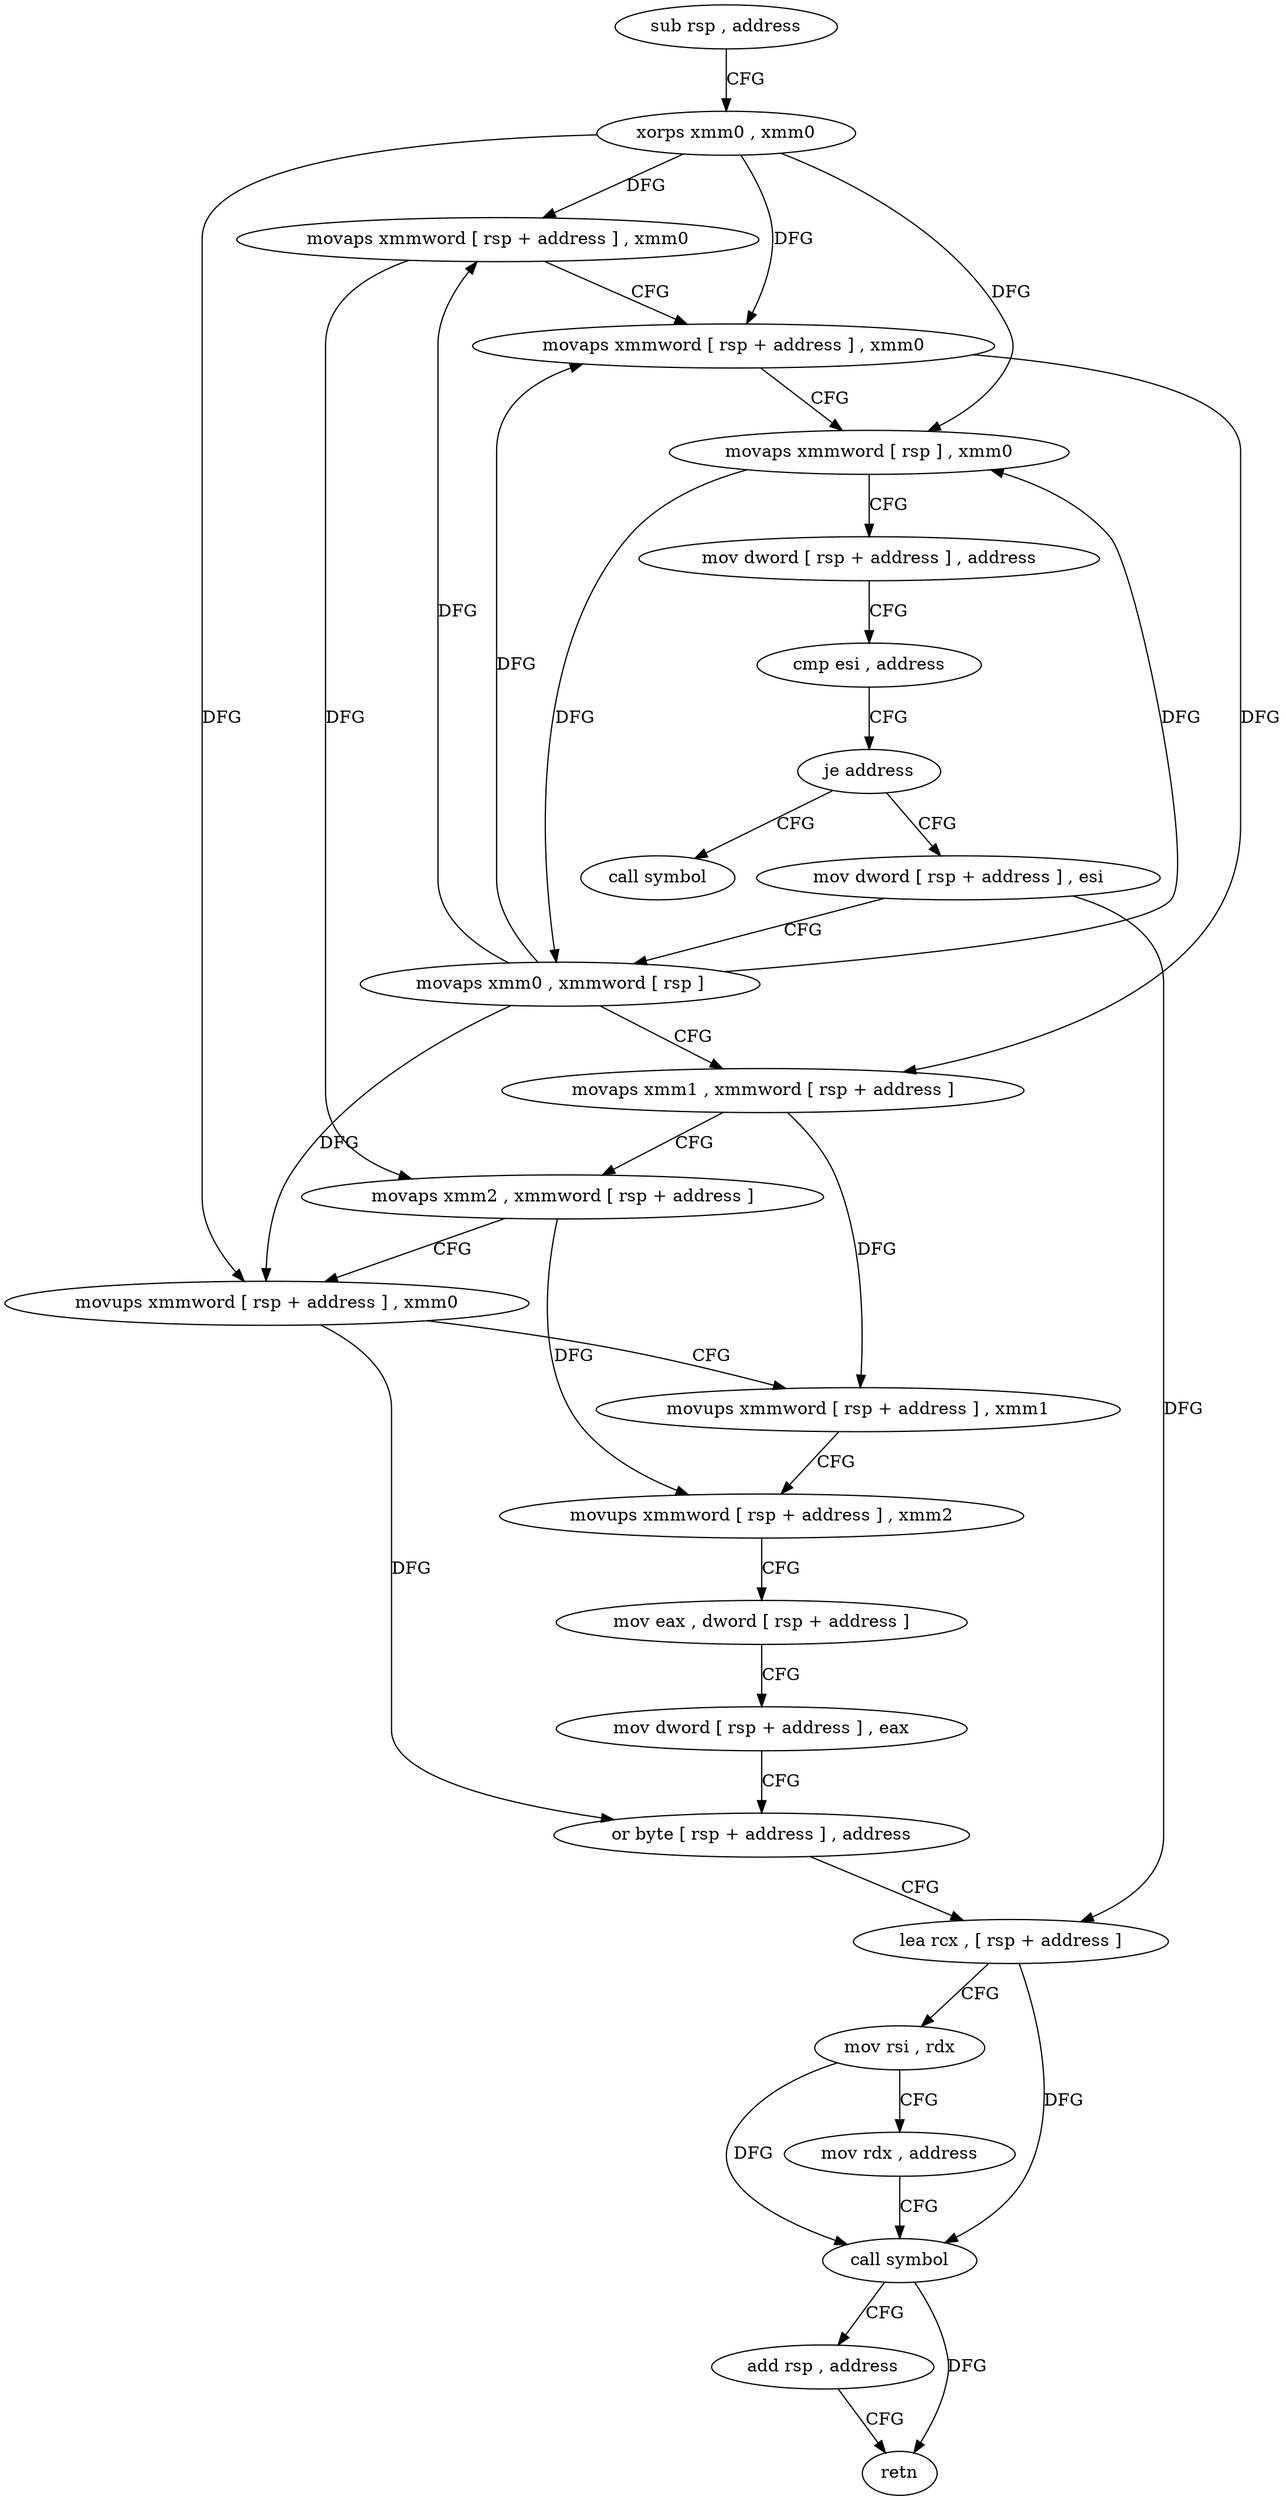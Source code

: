 digraph "func" {
"4310496" [label = "sub rsp , address" ]
"4310500" [label = "xorps xmm0 , xmm0" ]
"4310503" [label = "movaps xmmword [ rsp + address ] , xmm0" ]
"4310508" [label = "movaps xmmword [ rsp + address ] , xmm0" ]
"4310513" [label = "movaps xmmword [ rsp ] , xmm0" ]
"4310517" [label = "mov dword [ rsp + address ] , address" ]
"4310525" [label = "cmp esi , address" ]
"4310528" [label = "je address" ]
"4310601" [label = "call symbol" ]
"4310530" [label = "mov dword [ rsp + address ] , esi" ]
"4310534" [label = "movaps xmm0 , xmmword [ rsp ]" ]
"4310538" [label = "movaps xmm1 , xmmword [ rsp + address ]" ]
"4310543" [label = "movaps xmm2 , xmmword [ rsp + address ]" ]
"4310548" [label = "movups xmmword [ rsp + address ] , xmm0" ]
"4310553" [label = "movups xmmword [ rsp + address ] , xmm1" ]
"4310558" [label = "movups xmmword [ rsp + address ] , xmm2" ]
"4310563" [label = "mov eax , dword [ rsp + address ]" ]
"4310567" [label = "mov dword [ rsp + address ] , eax" ]
"4310571" [label = "or byte [ rsp + address ] , address" ]
"4310576" [label = "lea rcx , [ rsp + address ]" ]
"4310581" [label = "mov rsi , rdx" ]
"4310584" [label = "mov rdx , address" ]
"4310591" [label = "call symbol" ]
"4310596" [label = "add rsp , address" ]
"4310600" [label = "retn" ]
"4310496" -> "4310500" [ label = "CFG" ]
"4310500" -> "4310503" [ label = "DFG" ]
"4310500" -> "4310508" [ label = "DFG" ]
"4310500" -> "4310513" [ label = "DFG" ]
"4310500" -> "4310548" [ label = "DFG" ]
"4310503" -> "4310508" [ label = "CFG" ]
"4310503" -> "4310543" [ label = "DFG" ]
"4310508" -> "4310513" [ label = "CFG" ]
"4310508" -> "4310538" [ label = "DFG" ]
"4310513" -> "4310517" [ label = "CFG" ]
"4310513" -> "4310534" [ label = "DFG" ]
"4310517" -> "4310525" [ label = "CFG" ]
"4310525" -> "4310528" [ label = "CFG" ]
"4310528" -> "4310601" [ label = "CFG" ]
"4310528" -> "4310530" [ label = "CFG" ]
"4310530" -> "4310534" [ label = "CFG" ]
"4310530" -> "4310576" [ label = "DFG" ]
"4310534" -> "4310538" [ label = "CFG" ]
"4310534" -> "4310503" [ label = "DFG" ]
"4310534" -> "4310508" [ label = "DFG" ]
"4310534" -> "4310513" [ label = "DFG" ]
"4310534" -> "4310548" [ label = "DFG" ]
"4310538" -> "4310543" [ label = "CFG" ]
"4310538" -> "4310553" [ label = "DFG" ]
"4310543" -> "4310548" [ label = "CFG" ]
"4310543" -> "4310558" [ label = "DFG" ]
"4310548" -> "4310553" [ label = "CFG" ]
"4310548" -> "4310571" [ label = "DFG" ]
"4310553" -> "4310558" [ label = "CFG" ]
"4310558" -> "4310563" [ label = "CFG" ]
"4310563" -> "4310567" [ label = "CFG" ]
"4310567" -> "4310571" [ label = "CFG" ]
"4310571" -> "4310576" [ label = "CFG" ]
"4310576" -> "4310581" [ label = "CFG" ]
"4310576" -> "4310591" [ label = "DFG" ]
"4310581" -> "4310584" [ label = "CFG" ]
"4310581" -> "4310591" [ label = "DFG" ]
"4310584" -> "4310591" [ label = "CFG" ]
"4310591" -> "4310596" [ label = "CFG" ]
"4310591" -> "4310600" [ label = "DFG" ]
"4310596" -> "4310600" [ label = "CFG" ]
}

